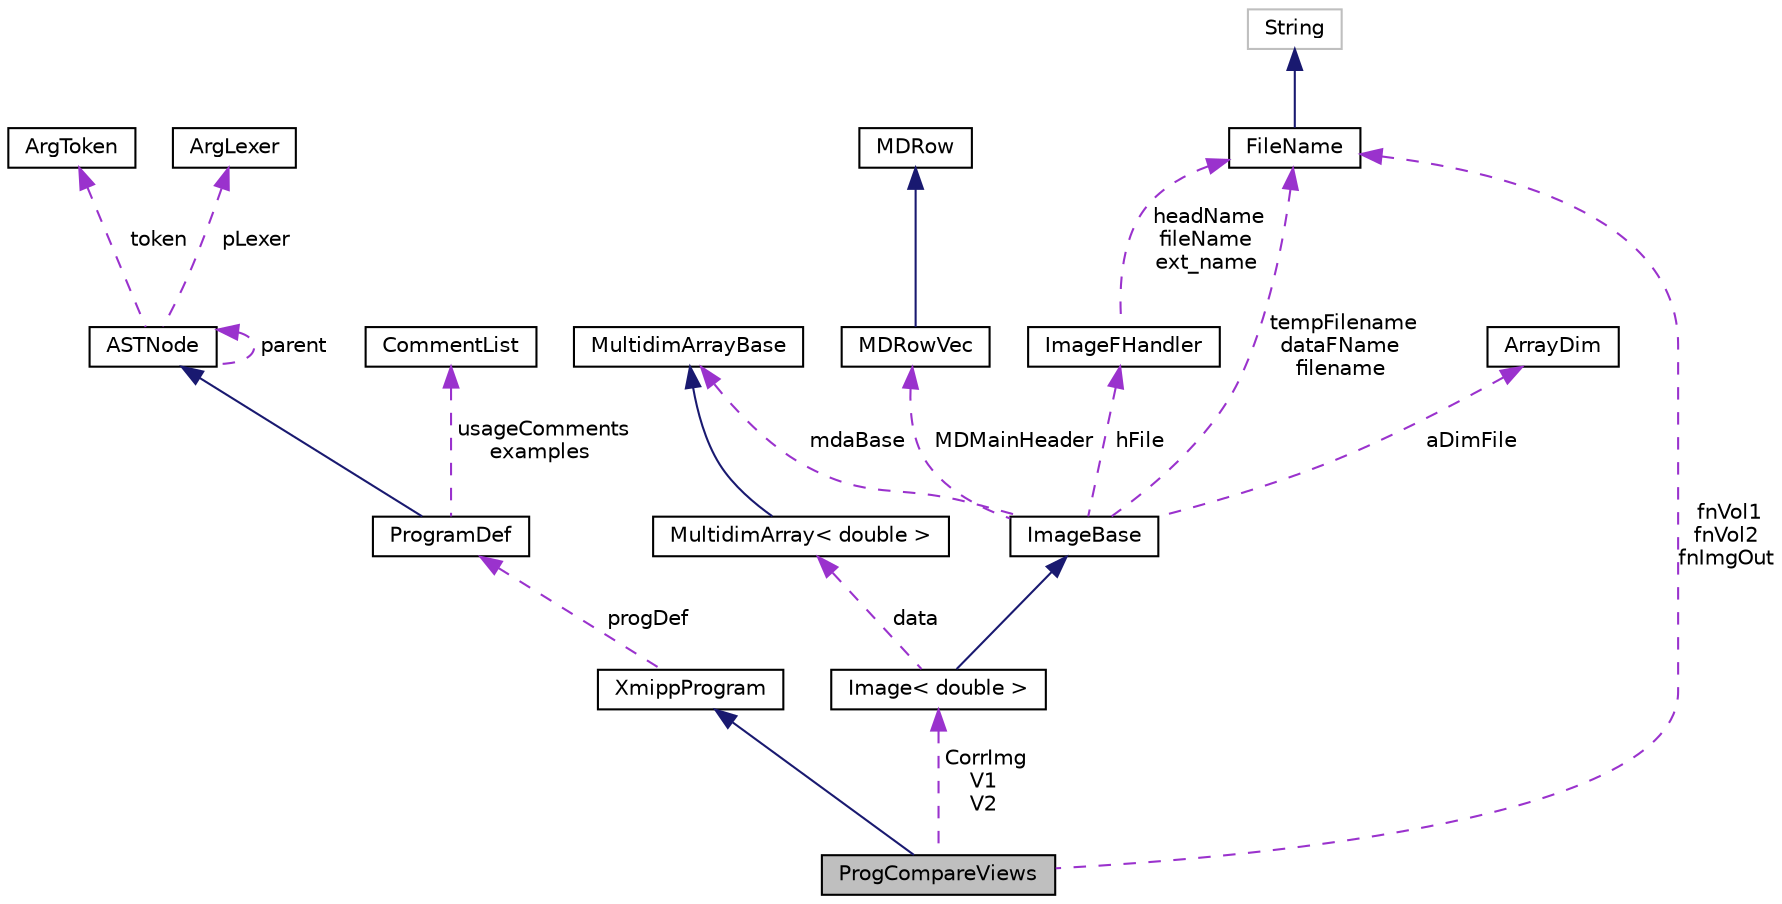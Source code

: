digraph "ProgCompareViews"
{
  edge [fontname="Helvetica",fontsize="10",labelfontname="Helvetica",labelfontsize="10"];
  node [fontname="Helvetica",fontsize="10",shape=record];
  Node2 [label="ProgCompareViews",height=0.2,width=0.4,color="black", fillcolor="grey75", style="filled", fontcolor="black"];
  Node3 -> Node2 [dir="back",color="midnightblue",fontsize="10",style="solid",fontname="Helvetica"];
  Node3 [label="XmippProgram",height=0.2,width=0.4,color="black", fillcolor="white", style="filled",URL="$classXmippProgram.html"];
  Node4 -> Node3 [dir="back",color="darkorchid3",fontsize="10",style="dashed",label=" progDef" ,fontname="Helvetica"];
  Node4 [label="ProgramDef",height=0.2,width=0.4,color="black", fillcolor="white", style="filled",URL="$classProgramDef.html"];
  Node5 -> Node4 [dir="back",color="midnightblue",fontsize="10",style="solid",fontname="Helvetica"];
  Node5 [label="ASTNode",height=0.2,width=0.4,color="black", fillcolor="white", style="filled",URL="$classASTNode.html"];
  Node6 -> Node5 [dir="back",color="darkorchid3",fontsize="10",style="dashed",label=" token" ,fontname="Helvetica"];
  Node6 [label="ArgToken",height=0.2,width=0.4,color="black", fillcolor="white", style="filled",URL="$classArgToken.html"];
  Node7 -> Node5 [dir="back",color="darkorchid3",fontsize="10",style="dashed",label=" pLexer" ,fontname="Helvetica"];
  Node7 [label="ArgLexer",height=0.2,width=0.4,color="black", fillcolor="white", style="filled",URL="$classArgLexer.html"];
  Node5 -> Node5 [dir="back",color="darkorchid3",fontsize="10",style="dashed",label=" parent" ,fontname="Helvetica"];
  Node8 -> Node4 [dir="back",color="darkorchid3",fontsize="10",style="dashed",label=" usageComments\nexamples" ,fontname="Helvetica"];
  Node8 [label="CommentList",height=0.2,width=0.4,color="black", fillcolor="white", style="filled",URL="$classCommentList.html"];
  Node9 -> Node2 [dir="back",color="darkorchid3",fontsize="10",style="dashed",label=" CorrImg\nV1\nV2" ,fontname="Helvetica"];
  Node9 [label="Image\< double \>",height=0.2,width=0.4,color="black", fillcolor="white", style="filled",URL="$classImage.html"];
  Node10 -> Node9 [dir="back",color="midnightblue",fontsize="10",style="solid",fontname="Helvetica"];
  Node10 [label="ImageBase",height=0.2,width=0.4,color="black", fillcolor="white", style="filled",URL="$classImageBase.html",tooltip="Image base class. "];
  Node11 -> Node10 [dir="back",color="darkorchid3",fontsize="10",style="dashed",label=" mdaBase" ,fontname="Helvetica"];
  Node11 [label="MultidimArrayBase",height=0.2,width=0.4,color="black", fillcolor="white", style="filled",URL="$classMultidimArrayBase.html"];
  Node12 -> Node10 [dir="back",color="darkorchid3",fontsize="10",style="dashed",label=" MDMainHeader" ,fontname="Helvetica"];
  Node12 [label="MDRowVec",height=0.2,width=0.4,color="black", fillcolor="white", style="filled",URL="$classMDRowVec.html"];
  Node13 -> Node12 [dir="back",color="midnightblue",fontsize="10",style="solid",fontname="Helvetica"];
  Node13 [label="MDRow",height=0.2,width=0.4,color="black", fillcolor="white", style="filled",URL="$classMDRow.html"];
  Node14 -> Node10 [dir="back",color="darkorchid3",fontsize="10",style="dashed",label=" hFile" ,fontname="Helvetica"];
  Node14 [label="ImageFHandler",height=0.2,width=0.4,color="black", fillcolor="white", style="filled",URL="$structImageFHandler.html"];
  Node15 -> Node14 [dir="back",color="darkorchid3",fontsize="10",style="dashed",label=" headName\nfileName\next_name" ,fontname="Helvetica"];
  Node15 [label="FileName",height=0.2,width=0.4,color="black", fillcolor="white", style="filled",URL="$classFileName.html"];
  Node16 -> Node15 [dir="back",color="midnightblue",fontsize="10",style="solid",fontname="Helvetica"];
  Node16 [label="String",height=0.2,width=0.4,color="grey75", fillcolor="white", style="filled"];
  Node17 -> Node10 [dir="back",color="darkorchid3",fontsize="10",style="dashed",label=" aDimFile" ,fontname="Helvetica"];
  Node17 [label="ArrayDim",height=0.2,width=0.4,color="black", fillcolor="white", style="filled",URL="$structArrayDim.html"];
  Node15 -> Node10 [dir="back",color="darkorchid3",fontsize="10",style="dashed",label=" tempFilename\ndataFName\nfilename" ,fontname="Helvetica"];
  Node18 -> Node9 [dir="back",color="darkorchid3",fontsize="10",style="dashed",label=" data" ,fontname="Helvetica"];
  Node18 [label="MultidimArray\< double \>",height=0.2,width=0.4,color="black", fillcolor="white", style="filled",URL="$classMultidimArray.html"];
  Node11 -> Node18 [dir="back",color="midnightblue",fontsize="10",style="solid",fontname="Helvetica"];
  Node15 -> Node2 [dir="back",color="darkorchid3",fontsize="10",style="dashed",label=" fnVol1\nfnVol2\nfnImgOut" ,fontname="Helvetica"];
}

